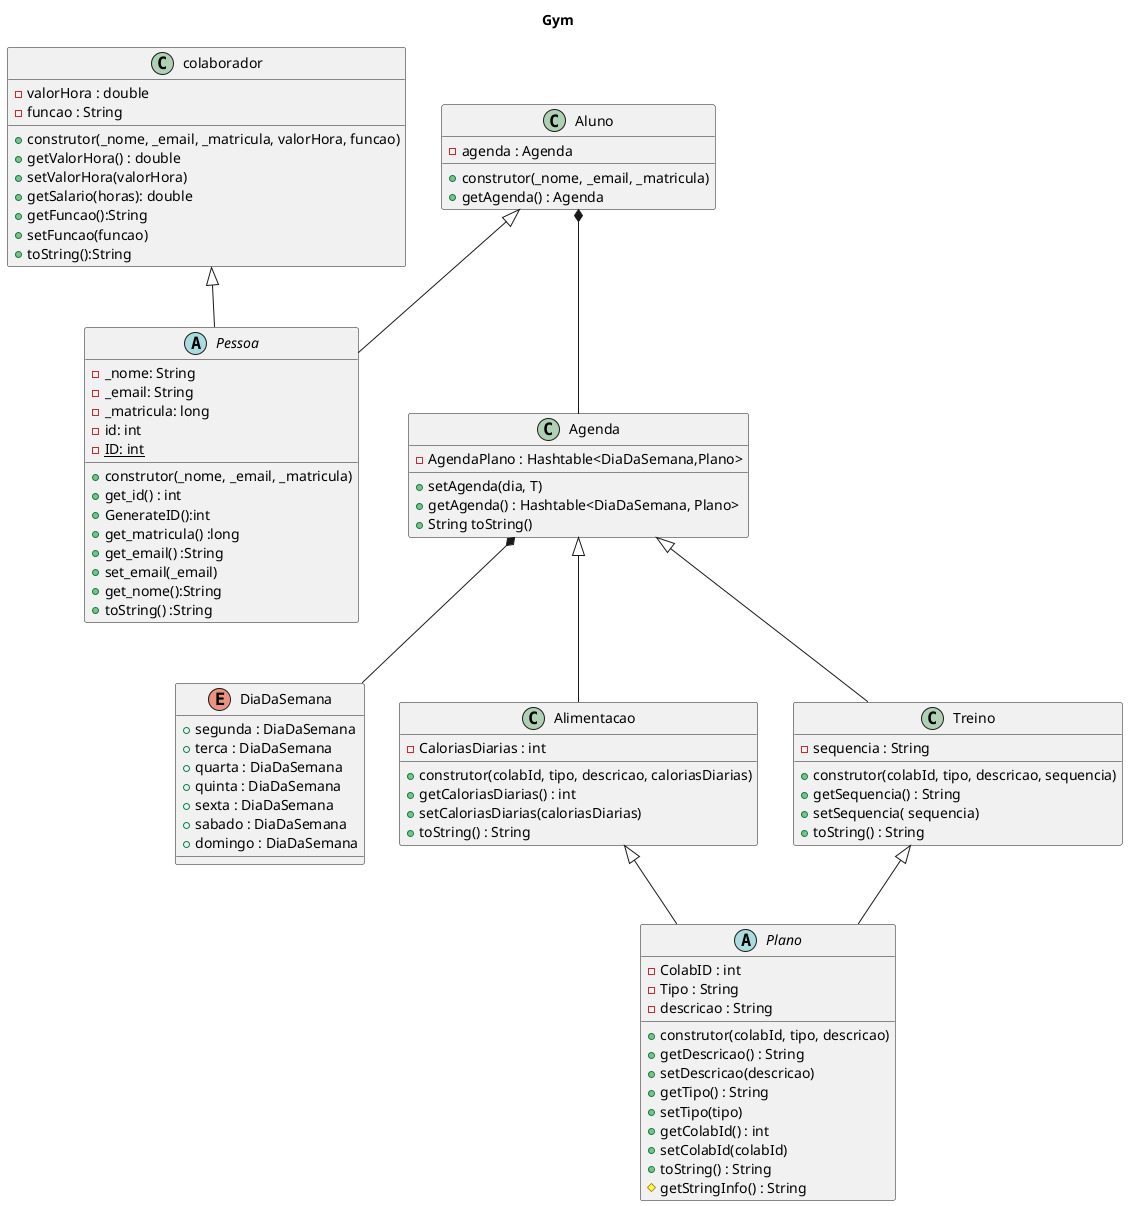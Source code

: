 @startuml Gym
title Gym

abstract class Pessoa {
    - _nome: String 
    - _email: String
    -  _matricula: long
    - id: int
    - {static} ID: int 
    + construtor(_nome, _email, _matricula)
    + get_id() : int
    + GenerateID():int
    + get_matricula() :long
    + get_email() :String
    + set_email(_email) 
    + get_nome():String
    + toString() :String
}
class Aluno {
    -agenda : Agenda 
    +construtor(_nome, _email, _matricula) 
    +getAgenda() : Agenda
}
class colaborador {
    - valorHora : double
    - funcao : String
    +construtor(_nome, _email, _matricula, valorHora, funcao)
    +getValorHora() : double
    +setValorHora(valorHora)
    +getSalario(horas): double
    +getFuncao():String
    +setFuncao(funcao)
    +toString():String
}
class Agenda {
    - AgendaPlano : Hashtable<DiaDaSemana,Plano>
    + setAgenda(dia, T)
    + getAgenda() : Hashtable<DiaDaSemana, Plano>
    + String toString()
}
enum DiaDaSemana {
    +segunda : DiaDaSemana
    +terca : DiaDaSemana
    +quarta : DiaDaSemana
    +quinta : DiaDaSemana
    +sexta : DiaDaSemana
    +sabado : DiaDaSemana
    +domingo : DiaDaSemana
}
class Alimentacao {
    - CaloriasDiarias : int 
    + construtor(colabId, tipo, descricao, caloriasDiarias)
    + getCaloriasDiarias() : int 
    + setCaloriasDiarias(caloriasDiarias) 
    + toString() : String
}
abstract class Plano {
    - ColabID : int
    - Tipo : String 
    - descricao : String 
    + construtor(colabId, tipo, descricao)
    + getDescricao() : String 
    + setDescricao(descricao)
    + getTipo() : String 
    + setTipo(tipo)
    + getColabId() : int 
    + setColabId(colabId)
    + toString() : String 
    # getStringInfo() : String
}
class Treino {
    - sequencia : String
    + construtor(colabId, tipo, descricao, sequencia)
    + getSequencia() : String
    + setSequencia( sequencia)
    + toString() : String
}

Treino <|-- Plano
Aluno <|-- Pessoa
Agenda <|-- Treino
Agenda <|-- Alimentacao
colaborador <|-- Pessoa
Agenda *-- DiaDaSemana
Aluno *-- Agenda
Alimentacao <|-- Plano

@enduml